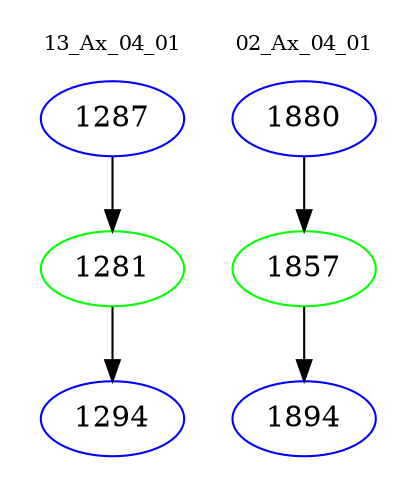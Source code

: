 digraph{
subgraph cluster_0 {
color = white
label = "13_Ax_04_01";
fontsize=10;
T0_1287 [label="1287", color="blue"]
T0_1287 -> T0_1281 [color="black"]
T0_1281 [label="1281", color="green"]
T0_1281 -> T0_1294 [color="black"]
T0_1294 [label="1294", color="blue"]
}
subgraph cluster_1 {
color = white
label = "02_Ax_04_01";
fontsize=10;
T1_1880 [label="1880", color="blue"]
T1_1880 -> T1_1857 [color="black"]
T1_1857 [label="1857", color="green"]
T1_1857 -> T1_1894 [color="black"]
T1_1894 [label="1894", color="blue"]
}
}
